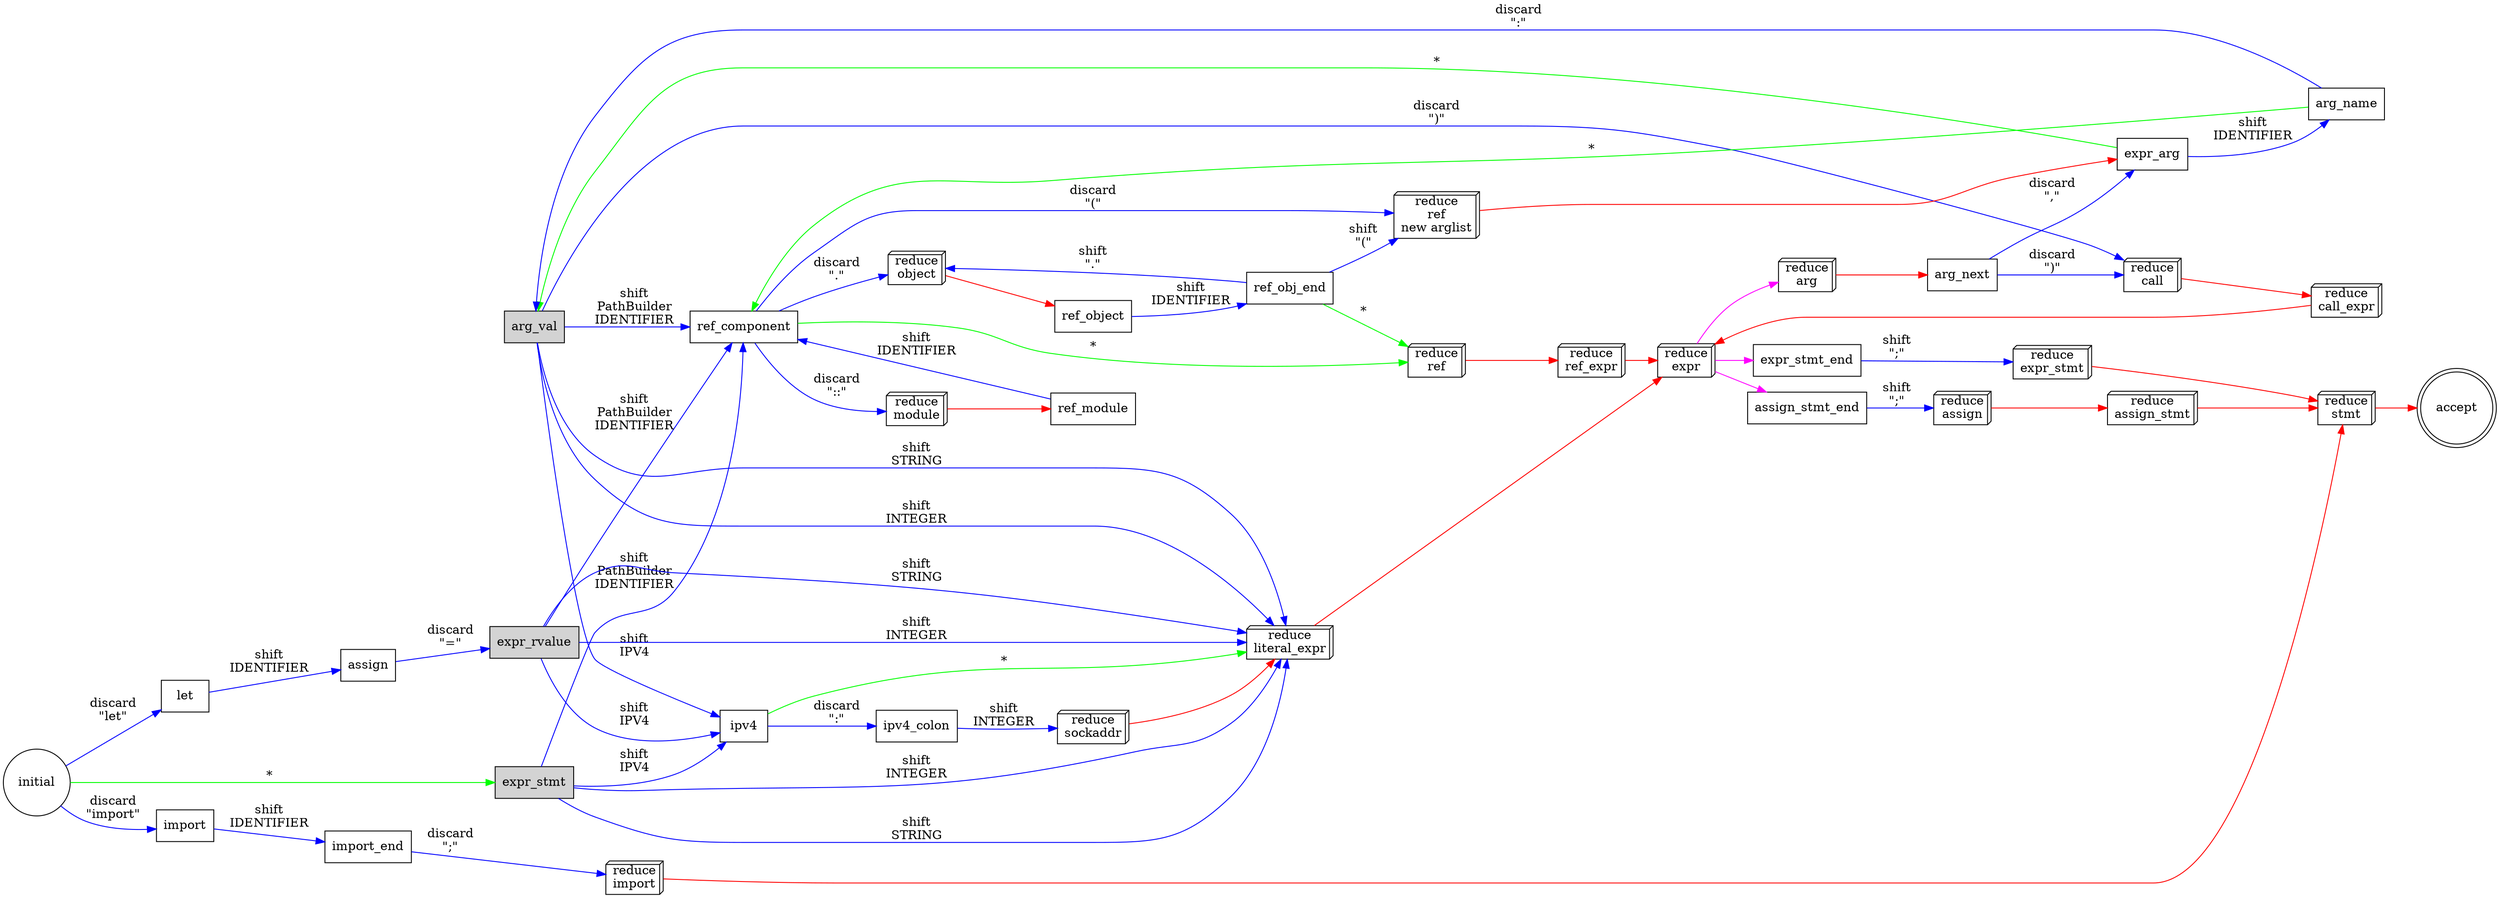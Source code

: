 digraph {
	/* Key:
	 *
	 * blue edges indicate consuming a token
	 * green edges indicate non-consuming catchall transitions
	 *
	 * 3dbox nodes indicate a reduction step
	 * red edges indicate non-consuming GOTO transitions
	 *
	 * filled nodes indicate pushing a state transition to the stack
	 * magenta edges represent popping a state from the stack and transitioning to it
	 */
	graph [rankdir=LR]
	node [shape=rectangle]
	edge [color=blue]

	arg_val [style=filled];
	expr_stmt [style=filled];
	expr_rvalue [style=filled];

	initial [shape="circle"];
	accept [shape="doublecircle"];

	initial -> import [label="discard\n\"import\""];
	initial -> let [label="discard\n\"let\""];
	initial -> expr_stmt [label="*" color=green];

	import -> import_end [label="shift\nIDENTIFIER"];
	import_end -> reduce_import [label="discard\n\";\""];

	let -> assign [label="shift\nIDENTIFIER"];

	assign -> expr_rvalue [label="discard\n\"=\""];

	reduce_import -> reduce_stmt [color=red]
	reduce_import [label="reduce\nimport" shape=box3d];

	// ref

	ref_component -> reduce_module [label="discard\n\"::\""];

	ref_component -> reduce_object [label="discard\n\".\""];
	ref_component -> reduce_ref_call [label="discard\n\"(\""];
	ref_component -> reduce_ref_naked [label="*" color=green];

	reduce_object -> ref_object [color=red]
	reduce_object [label="reduce\nobject" shape=box3d];

	reduce_ref_call -> expr_arg [color=red]
	reduce_ref_call [label="reduce\nref\nnew arglist" shape=box3d];


	reduce_module -> ref_module [color=red]
	reduce_module [label="reduce\nmodule" shape=box3d];

	ref_module -> ref_component [label="shift\nIDENTIFIER"];

	ref_object -> ref_obj_end [label="shift\nIDENTIFIER"];

	ref_obj_end -> reduce_object [label="shift\n\".\""];
	ref_obj_end -> reduce_ref_call [label="shift\n\"(\""];
	ref_obj_end -> reduce_ref_naked [label="*" color=green];

	arg_next -> expr_arg [label="discard\n\",\""];
	arg_next -> reduce_call [label="discard\n\")\""];

	expr_arg -> arg_name [label="shift\nIDENTIFIER"];
	expr_arg -> arg_val [label="*" color=green];
	arg_name -> arg_val [label="discard\n\":\""];
	arg_name -> ref_component [label="*" color=green];

	arg_val -> reduce_literal_expr [label="shift\nSTRING"];
	arg_val -> reduce_literal_expr [label="shift\nINTEGER"];
	arg_val -> ipv4 [label="shift\nIPV4"];
	arg_val -> ref_component [label="shift\nPathBuilder\nIDENTIFIER"];

	arg_val -> reduce_call [label="discard\n\")\""];

	expr_stmt -> reduce_literal_expr [label="shift\nSTRING"];
	expr_stmt -> reduce_literal_expr [label="shift\nINTEGER"];
	expr_stmt -> ipv4 [label="shift\nIPV4"];
	expr_stmt -> ref_component [label="shift\nPathBuilder\nIDENTIFIER"];

	expr_rvalue -> reduce_literal_expr [label="shift\nSTRING"];
	expr_rvalue -> reduce_literal_expr [label="shift\nINTEGER"];
	expr_rvalue -> ipv4 [label="shift\nIPV4"];
	expr_rvalue -> ref_component [label="shift\nPathBuilder\nIDENTIFIER"];

	reduce_arg -> arg_next [color=red]
	reduce_arg [label="reduce\narg" shape=box3d];

	reduce_literal_expr -> reduce_expr [color=red];
	reduce_literal_expr [label="reduce\nliteral_expr" shape=box3d];

	reduce_ref_naked -> reduce_ref_expr [color=red];
	reduce_ref_naked [label="reduce\nref" shape=box3d];

	reduce_ref_expr -> reduce_expr [color=red];
	reduce_ref_expr [label="reduce\nref_expr" shape=box3d];

	reduce_call_expr -> reduce_expr [color=red];
	reduce_call_expr [label="reduce\ncall_expr" shape=box3d];

	reduce_expr -> reduce_arg [color=magenta]
	reduce_expr -> expr_stmt_end [color=magenta]
	reduce_expr -> assign_stmt_end [color=magenta]
	reduce_expr [label="reduce\nexpr" shape=box3d];

	ipv4 -> ipv4_colon [label="discard\n\":\""];
	ipv4 -> reduce_literal_expr [label="*" color=green];

	ipv4_colon -> reduce_sockaddr [label="shift\nINTEGER"];

	reduce_sockaddr -> reduce_literal_expr [color=red]
	reduce_sockaddr [label="reduce\nsockaddr" shape=box3d];

	reduce_call -> reduce_call_expr [color=red]
	reduce_call [label="reduce\ncall" shape=box3d];

	expr_stmt_end -> reduce_expr_stmt [label="shift\n\";\""];

	assign_stmt_end -> reduce_assign [label="shift\n\";\""];

	reduce_assign -> reduce_assign_stmt [color=red]
	reduce_assign [label="reduce\nassign" shape=box3d];

	reduce_expr_stmt -> reduce_stmt [color=red]
	reduce_expr_stmt [label="reduce\nexpr_stmt" shape=box3d];

	reduce_assign_stmt -> reduce_stmt [color=red]
	reduce_assign_stmt [label="reduce\nassign_stmt" shape=box3d];

	reduce_stmt -> accept [color=red]
	reduce_stmt [label="reduce\nstmt" shape=box3d];
}
